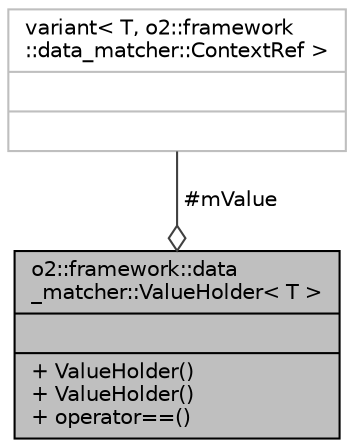 digraph "o2::framework::data_matcher::ValueHolder&lt; T &gt;"
{
 // INTERACTIVE_SVG=YES
  bgcolor="transparent";
  edge [fontname="Helvetica",fontsize="10",labelfontname="Helvetica",labelfontsize="10"];
  node [fontname="Helvetica",fontsize="10",shape=record];
  Node1 [label="{o2::framework::data\l_matcher::ValueHolder\< T \>\n||+ ValueHolder()\l+ ValueHolder()\l+ operator==()\l}",height=0.2,width=0.4,color="black", fillcolor="grey75", style="filled" fontcolor="black"];
  Node2 -> Node1 [color="grey25",fontsize="10",style="solid",label=" #mValue" ,arrowhead="odiamond",fontname="Helvetica"];
  Node2 [label="{variant\< T, o2::framework\l::data_matcher::ContextRef \>\n||}",height=0.2,width=0.4,color="grey75"];
}
